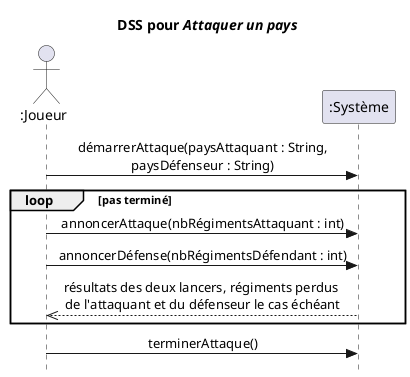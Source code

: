 @startuml
skinparam sequenceMessageAlign center
skinparam style strictuml
title DSS pour <i>Attaquer un pays</i>
actor ":Joueur" as c
participant ":Système" as s
c->s : démarrerAttaque(paysAttaquant : String,\npaysDéfenseur : String)
loop pas terminé
c->s : annoncerAttaque(nbRégimentsAttaquant : int)
c->s : annoncerDéfense(nbRégimentsDéfendant : int)
c<<--s : résultats des deux lancers, régiments perdus \nde l'attaquant et du défenseur le cas échéant
end loop
c->s : terminerAttaque()
@enduml